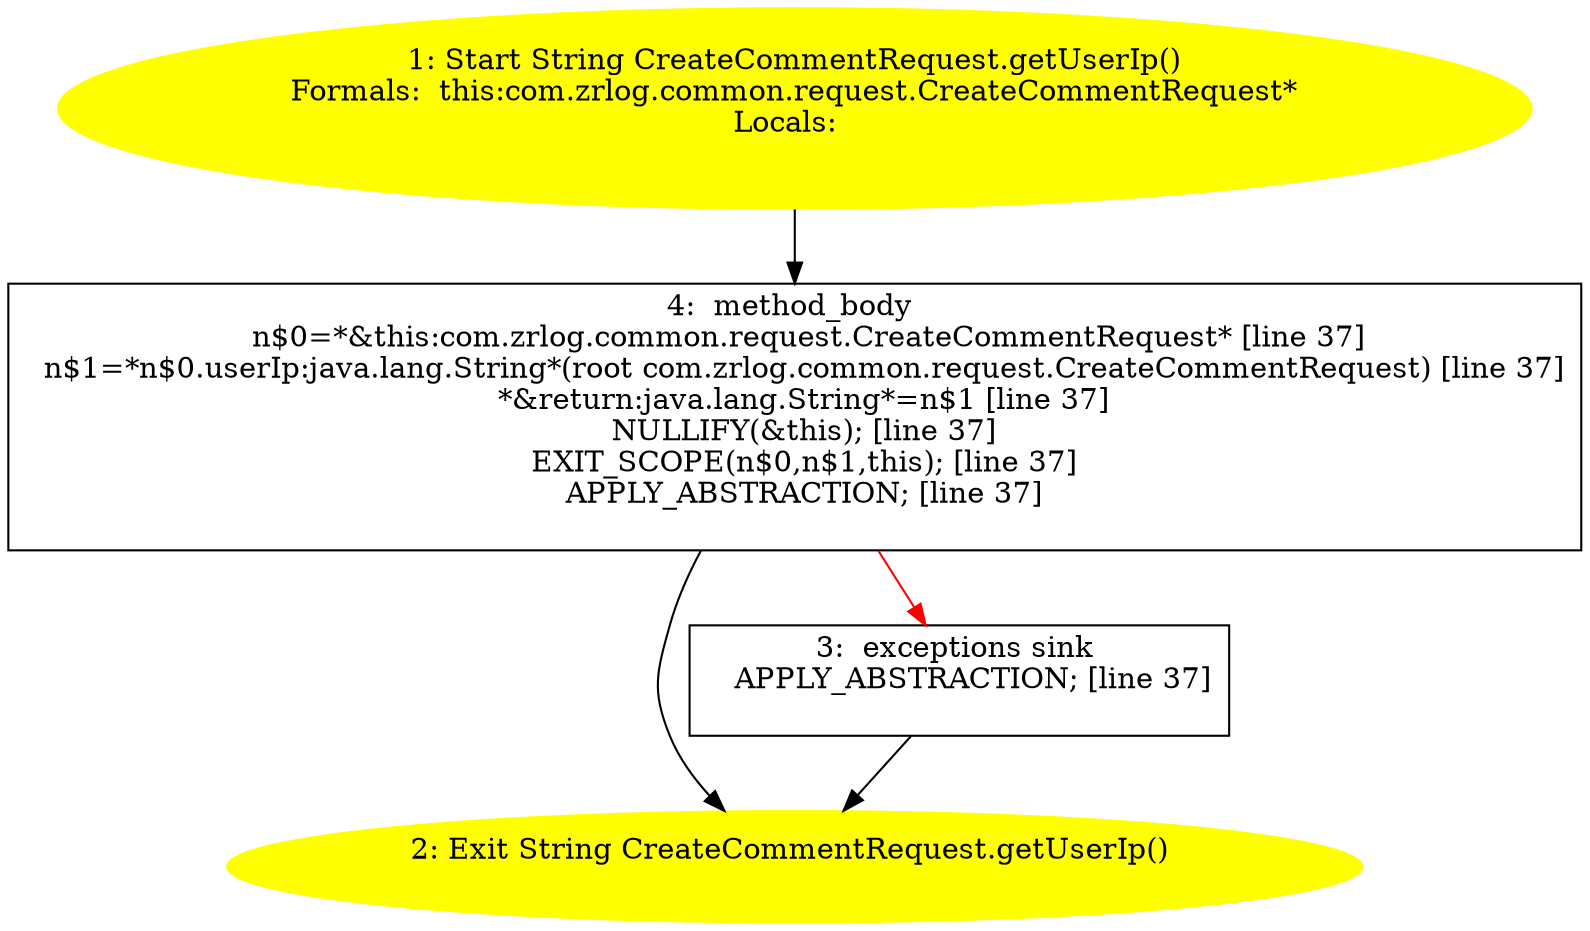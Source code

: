/* @generated */
digraph cfg {
"com.zrlog.common.request.CreateCommentRequest.getUserIp():java.lang.String.ee8c2b66d45cb3e438e8e08d19775c4f_1" [label="1: Start String CreateCommentRequest.getUserIp()\nFormals:  this:com.zrlog.common.request.CreateCommentRequest*\nLocals:  \n  " color=yellow style=filled]
	

	 "com.zrlog.common.request.CreateCommentRequest.getUserIp():java.lang.String.ee8c2b66d45cb3e438e8e08d19775c4f_1" -> "com.zrlog.common.request.CreateCommentRequest.getUserIp():java.lang.String.ee8c2b66d45cb3e438e8e08d19775c4f_4" ;
"com.zrlog.common.request.CreateCommentRequest.getUserIp():java.lang.String.ee8c2b66d45cb3e438e8e08d19775c4f_2" [label="2: Exit String CreateCommentRequest.getUserIp() \n  " color=yellow style=filled]
	

"com.zrlog.common.request.CreateCommentRequest.getUserIp():java.lang.String.ee8c2b66d45cb3e438e8e08d19775c4f_3" [label="3:  exceptions sink \n   APPLY_ABSTRACTION; [line 37]\n " shape="box"]
	

	 "com.zrlog.common.request.CreateCommentRequest.getUserIp():java.lang.String.ee8c2b66d45cb3e438e8e08d19775c4f_3" -> "com.zrlog.common.request.CreateCommentRequest.getUserIp():java.lang.String.ee8c2b66d45cb3e438e8e08d19775c4f_2" ;
"com.zrlog.common.request.CreateCommentRequest.getUserIp():java.lang.String.ee8c2b66d45cb3e438e8e08d19775c4f_4" [label="4:  method_body \n   n$0=*&this:com.zrlog.common.request.CreateCommentRequest* [line 37]\n  n$1=*n$0.userIp:java.lang.String*(root com.zrlog.common.request.CreateCommentRequest) [line 37]\n  *&return:java.lang.String*=n$1 [line 37]\n  NULLIFY(&this); [line 37]\n  EXIT_SCOPE(n$0,n$1,this); [line 37]\n  APPLY_ABSTRACTION; [line 37]\n " shape="box"]
	

	 "com.zrlog.common.request.CreateCommentRequest.getUserIp():java.lang.String.ee8c2b66d45cb3e438e8e08d19775c4f_4" -> "com.zrlog.common.request.CreateCommentRequest.getUserIp():java.lang.String.ee8c2b66d45cb3e438e8e08d19775c4f_2" ;
	 "com.zrlog.common.request.CreateCommentRequest.getUserIp():java.lang.String.ee8c2b66d45cb3e438e8e08d19775c4f_4" -> "com.zrlog.common.request.CreateCommentRequest.getUserIp():java.lang.String.ee8c2b66d45cb3e438e8e08d19775c4f_3" [color="red" ];
}
